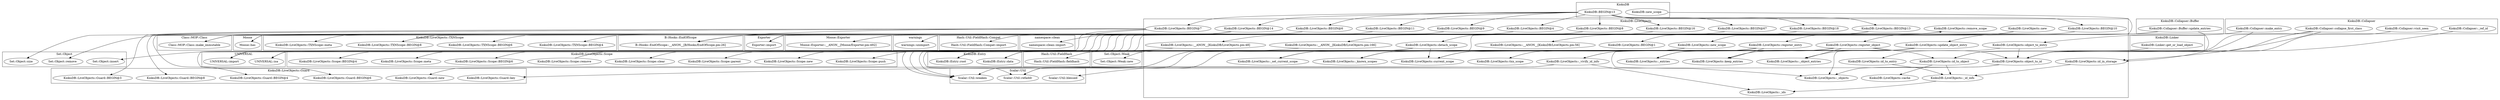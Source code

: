 digraph {
graph [overlap=false]
subgraph cluster_KiokuDB_Linker {
	label="KiokuDB::Linker";
	"KiokuDB::Linker::get_or_load_object";
}
subgraph cluster_KiokuDB_LiveObjects_Guard {
	label="KiokuDB::LiveObjects::Guard";
	"KiokuDB::LiveObjects::Guard::key";
	"KiokuDB::LiveObjects::Guard::BEGIN@3";
	"KiokuDB::LiveObjects::Guard::BEGIN@8";
	"KiokuDB::LiveObjects::Guard::BEGIN@4";
	"KiokuDB::LiveObjects::Guard::new";
	"KiokuDB::LiveObjects::Guard::BEGIN@6";
}
subgraph cluster_Scalar_Util {
	label="Scalar::Util";
	"Scalar::Util::refaddr";
	"Scalar::Util::blessed";
	"Scalar::Util::weaken";
}
subgraph cluster_KiokuDB_Collapser_Buffer {
	label="KiokuDB::Collapser::Buffer";
	"KiokuDB::Collapser::Buffer::update_entries";
}
subgraph cluster_KiokuDB_LiveObjects {
	label="KiokuDB::LiveObjects";
	"KiokuDB::LiveObjects::BEGIN@14";
	"KiokuDB::LiveObjects::BEGIN@9";
	"KiokuDB::LiveObjects::id_to_object";
	"KiokuDB::LiveObjects::_known_scopes";
	"KiokuDB::LiveObjects::BEGIN@16";
	"KiokuDB::LiveObjects::_ids";
	"KiokuDB::LiveObjects::__ANON__[KiokuDB/LiveObjects.pm:166]";
	"KiokuDB::LiveObjects::_set_current_scope";
	"KiokuDB::LiveObjects::remove_scope";
	"KiokuDB::LiveObjects::__ANON__[KiokuDB/LiveObjects.pm:48]";
	"KiokuDB::LiveObjects::BEGIN@4";
	"KiokuDB::LiveObjects::cache";
	"KiokuDB::LiveObjects::_object_entries";
	"KiokuDB::LiveObjects::BEGIN@1";
	"KiokuDB::LiveObjects::_vivify_id_info";
	"KiokuDB::LiveObjects::_entries";
	"KiokuDB::LiveObjects::__ANON__[KiokuDB/LiveObjects.pm:56]";
	"KiokuDB::LiveObjects::keep_entries";
	"KiokuDB::LiveObjects::_id_info";
	"KiokuDB::LiveObjects::register_entry";
	"KiokuDB::LiveObjects::detach_scope";
	"KiokuDB::LiveObjects::id_to_entry";
	"KiokuDB::LiveObjects::new_scope";
	"KiokuDB::LiveObjects::BEGIN@67";
	"KiokuDB::LiveObjects::object_to_entry";
	"KiokuDB::LiveObjects::BEGIN@11";
	"KiokuDB::LiveObjects::id_in_storage";
	"KiokuDB::LiveObjects::BEGIN@10";
	"KiokuDB::LiveObjects::BEGIN@13";
	"KiokuDB::LiveObjects::new";
	"KiokuDB::LiveObjects::register_object";
	"KiokuDB::LiveObjects::BEGIN@7";
	"KiokuDB::LiveObjects::txn_scope";
	"KiokuDB::LiveObjects::BEGIN@8";
	"KiokuDB::LiveObjects::update_object_entry";
	"KiokuDB::LiveObjects::current_scope";
	"KiokuDB::LiveObjects::BEGIN@18";
	"KiokuDB::LiveObjects::_objects";
	"KiokuDB::LiveObjects::BEGIN@6";
	"KiokuDB::LiveObjects::object_to_id";
}
subgraph cluster_UNIVERSAL {
	label="UNIVERSAL";
	"UNIVERSAL::import";
	"UNIVERSAL::isa";
}
subgraph cluster_namespace_clean {
	label="namespace::clean";
	"namespace::clean::import";
}
subgraph cluster_Set_Object {
	label="Set::Object";
	"Set::Object::insert";
	"Set::Object::remove";
	"Set::Object::size";
}
subgraph cluster_warnings {
	label="warnings";
	"warnings::unimport";
}
subgraph cluster_Class_MOP_Class {
	label="Class::MOP::Class";
	"Class::MOP::Class::make_immutable";
}
subgraph cluster_Moose {
	label="Moose";
	"Moose::has";
}
subgraph cluster_KiokuDB_LiveObjects_Scope {
	label="KiokuDB::LiveObjects::Scope";
	"KiokuDB::LiveObjects::Scope::remove";
	"KiokuDB::LiveObjects::Scope::meta";
	"KiokuDB::LiveObjects::Scope::push";
	"KiokuDB::LiveObjects::Scope::new";
	"KiokuDB::LiveObjects::Scope::parent";
	"KiokuDB::LiveObjects::Scope::clear";
	"KiokuDB::LiveObjects::Scope::BEGIN@6";
	"KiokuDB::LiveObjects::Scope::BEGIN@4";
}
subgraph cluster_Exporter {
	label="Exporter";
	"Exporter::import";
}
subgraph cluster_KiokuDB_Collapser {
	label="KiokuDB::Collapser";
	"KiokuDB::Collapser::collapse_first_class";
	"KiokuDB::Collapser::make_entry";
	"KiokuDB::Collapser::visit_seen";
	"KiokuDB::Collapser::_ref_id";
}
subgraph cluster_Hash_Util_FieldHash {
	label="Hash::Util::FieldHash";
	"Hash::Util::FieldHash::fieldhash";
}
subgraph cluster_KiokuDB_Entry {
	label="KiokuDB::Entry";
	"KiokuDB::Entry::root";
	"KiokuDB::Entry::data";
}
subgraph cluster_Hash_Util_FieldHash_Compat {
	label="Hash::Util::FieldHash::Compat";
	"Hash::Util::FieldHash::Compat::import";
}
subgraph cluster_KiokuDB_LiveObjects_TXNScope {
	label="KiokuDB::LiveObjects::TXNScope";
	"KiokuDB::LiveObjects::TXNScope::BEGIN@8";
	"KiokuDB::LiveObjects::TXNScope::meta";
	"KiokuDB::LiveObjects::TXNScope::BEGIN@4";
	"KiokuDB::LiveObjects::TXNScope::BEGIN@6";
}
subgraph cluster_KiokuDB {
	label="KiokuDB";
	"KiokuDB::BEGIN@13";
	"KiokuDB::new_scope";
}
subgraph cluster_Moose_Exporter {
	label="Moose::Exporter";
	"Moose::Exporter::__ANON__[Moose/Exporter.pm:492]";
}
subgraph cluster_B_Hooks_EndOfScope {
	label="B::Hooks::EndOfScope";
	"B::Hooks::EndOfScope::__ANON__[B/Hooks/EndOfScope.pm:26]";
}
subgraph cluster_Set_Object_Weak {
	label="Set::Object::Weak";
	"Set::Object::Weak::new";
}
"KiokuDB::LiveObjects::remove_scope" -> "KiokuDB::LiveObjects::Scope::clear";
"KiokuDB::LiveObjects::register_object" -> "Scalar::Util::blessed";
"KiokuDB::LiveObjects::BEGIN@7" -> "KiokuDB::LiveObjects::Guard::BEGIN@6";
"KiokuDB::BEGIN@13" -> "KiokuDB::LiveObjects::BEGIN@13";
"KiokuDB::LiveObjects::object_to_entry" -> "KiokuDB::LiveObjects::id_to_entry";
"KiokuDB::LiveObjects::new_scope" -> "KiokuDB::LiveObjects::_known_scopes";
"KiokuDB::LiveObjects::remove_scope" -> "KiokuDB::LiveObjects::_known_scopes";
"KiokuDB::BEGIN@13" -> "KiokuDB::LiveObjects::BEGIN@10";
"KiokuDB::LiveObjects::id_to_object" -> "KiokuDB::LiveObjects::cache";
"KiokuDB::LiveObjects::__ANON__[KiokuDB/LiveObjects.pm:166]" -> "Set::Object::Weak::new";
"KiokuDB::LiveObjects::BEGIN@7" -> "KiokuDB::LiveObjects::Guard::BEGIN@3";
"KiokuDB::LiveObjects::register_object" -> "KiokuDB::LiveObjects::Scope::push";
"KiokuDB::LiveObjects::new_scope" -> "KiokuDB::LiveObjects::_set_current_scope";
"KiokuDB::LiveObjects::detach_scope" -> "KiokuDB::LiveObjects::_set_current_scope";
"KiokuDB::LiveObjects::BEGIN@7" -> "UNIVERSAL::import";
"KiokuDB::LiveObjects::BEGIN@13" -> "UNIVERSAL::import";
"KiokuDB::LiveObjects::BEGIN@14" -> "UNIVERSAL::import";
"KiokuDB::LiveObjects::BEGIN@7" -> "KiokuDB::LiveObjects::Guard::BEGIN@8";
"KiokuDB::LiveObjects::new" -> "KiokuDB::LiveObjects::__ANON__[KiokuDB/LiveObjects.pm:166]";
"KiokuDB::LiveObjects::BEGIN@14" -> "Moose::has";
"KiokuDB::LiveObjects::BEGIN@13" -> "Moose::has";
"KiokuDB::LiveObjects::new_scope" -> "Set::Object::insert";
"KiokuDB::LiveObjects::register_entry" -> "KiokuDB::LiveObjects::txn_scope";
"KiokuDB::LiveObjects::Scope::remove" -> "KiokuDB::LiveObjects::remove_scope";
"KiokuDB::LiveObjects::BEGIN@13" -> "KiokuDB::LiveObjects::Scope::meta";
"KiokuDB::BEGIN@13" -> "KiokuDB::LiveObjects::BEGIN@7";
"KiokuDB::Collapser::Buffer::update_entries" -> "KiokuDB::LiveObjects::update_object_entry";
"KiokuDB::LiveObjects::new_scope" -> "KiokuDB::LiveObjects::current_scope";
"KiokuDB::LiveObjects::detach_scope" -> "KiokuDB::LiveObjects::current_scope";
"KiokuDB::LiveObjects::update_object_entry" -> "KiokuDB::LiveObjects::current_scope";
"KiokuDB::LiveObjects::register_object" -> "KiokuDB::LiveObjects::current_scope";
"KiokuDB::LiveObjects::update_object_entry" -> "KiokuDB::LiveObjects::_objects";
"KiokuDB::LiveObjects::object_to_id" -> "KiokuDB::LiveObjects::_objects";
"KiokuDB::LiveObjects::register_object" -> "KiokuDB::LiveObjects::_objects";
"KiokuDB::BEGIN@13" -> "KiokuDB::LiveObjects::BEGIN@67";
"KiokuDB::BEGIN@13" -> "KiokuDB::LiveObjects::BEGIN@14";
"KiokuDB::LiveObjects::remove_scope" -> "KiokuDB::LiveObjects::detach_scope";
"KiokuDB::LiveObjects::BEGIN@18" -> "namespace::clean::import";
"KiokuDB::LiveObjects::_id_info" -> "KiokuDB::LiveObjects::_ids";
"KiokuDB::LiveObjects::_vivify_id_info" -> "KiokuDB::LiveObjects::_ids";
"KiokuDB::LiveObjects::remove_scope" -> "Set::Object::remove";
"KiokuDB::BEGIN@13" -> "KiokuDB::LiveObjects::BEGIN@9";
"KiokuDB::LiveObjects::detach_scope" -> "KiokuDB::LiveObjects::Scope::parent";
"KiokuDB::LiveObjects::BEGIN@7" -> "B::Hooks::EndOfScope::__ANON__[B/Hooks/EndOfScope.pm:26]";
"KiokuDB::LiveObjects::BEGIN@14" -> "B::Hooks::EndOfScope::__ANON__[B/Hooks/EndOfScope.pm:26]";
"KiokuDB::LiveObjects::BEGIN@13" -> "B::Hooks::EndOfScope::__ANON__[B/Hooks/EndOfScope.pm:26]";
"KiokuDB::LiveObjects::BEGIN@4" -> "Moose::Exporter::__ANON__[Moose/Exporter.pm:492]";
"KiokuDB::LiveObjects::BEGIN@16" -> "Moose::Exporter::__ANON__[Moose/Exporter.pm:492]";
"KiokuDB::LiveObjects::BEGIN@13" -> "KiokuDB::LiveObjects::Scope::BEGIN@4";
"KiokuDB::Collapser::make_entry" -> "KiokuDB::LiveObjects::object_to_entry";
"KiokuDB::LiveObjects::register_entry" -> "KiokuDB::LiveObjects::_entries";
"KiokuDB::LiveObjects::update_object_entry" -> "KiokuDB::LiveObjects::_entries";
"KiokuDB::LiveObjects::new_scope" -> "KiokuDB::LiveObjects::Scope::new";
"KiokuDB::LiveObjects::BEGIN@11" -> "Exporter::import";
"KiokuDB::LiveObjects::BEGIN@6" -> "Exporter::import";
"KiokuDB::LiveObjects::BEGIN@9" -> "Exporter::import";
"KiokuDB::LiveObjects::BEGIN@8" -> "Exporter::import";
"KiokuDB::BEGIN@13" -> "KiokuDB::LiveObjects::BEGIN@4";
"KiokuDB::LiveObjects::object_to_id" -> "KiokuDB::LiveObjects::Guard::key";
"KiokuDB::Collapser::Buffer::update_entries" -> "KiokuDB::LiveObjects::object_to_id";
"KiokuDB::Collapser::collapse_first_class" -> "KiokuDB::LiveObjects::object_to_id";
"KiokuDB::LiveObjects::object_to_entry" -> "KiokuDB::LiveObjects::object_to_id";
"KiokuDB::LiveObjects::register_object" -> "KiokuDB::LiveObjects::object_to_id";
"KiokuDB::Collapser::_ref_id" -> "KiokuDB::LiveObjects::object_to_id";
"KiokuDB::Collapser::visit_seen" -> "KiokuDB::LiveObjects::object_to_id";
"KiokuDB::LiveObjects::BEGIN@13" -> "KiokuDB::LiveObjects::Scope::BEGIN@6";
"KiokuDB::BEGIN@13" -> "KiokuDB::LiveObjects::BEGIN@18";
"KiokuDB::LiveObjects::BEGIN@67" -> "warnings::unimport";
"KiokuDB::LiveObjects::register_entry" -> "KiokuDB::LiveObjects::keep_entries";
"KiokuDB::LiveObjects::update_object_entry" -> "KiokuDB::LiveObjects::keep_entries";
"KiokuDB::LiveObjects::register_object" -> "KiokuDB::LiveObjects::keep_entries";
"KiokuDB::Collapser::Buffer::update_entries" -> "KiokuDB::LiveObjects::register_entry";
"KiokuDB::LiveObjects::BEGIN@14" -> "KiokuDB::LiveObjects::TXNScope::meta";
"KiokuDB::BEGIN@13" -> "KiokuDB::LiveObjects::BEGIN@11";
"KiokuDB::BEGIN@13" -> "KiokuDB::LiveObjects::BEGIN@16";
"KiokuDB::LiveObjects::BEGIN@14" -> "Class::MOP::Class::make_immutable";
"KiokuDB::LiveObjects::BEGIN@13" -> "Class::MOP::Class::make_immutable";
"KiokuDB::LiveObjects::_vivify_id_info" -> "Scalar::Util::weaken";
"KiokuDB::LiveObjects::register_entry" -> "Scalar::Util::weaken";
"KiokuDB::LiveObjects::register_object" -> "Scalar::Util::weaken";
"KiokuDB::LiveObjects::update_object_entry" -> "Scalar::Util::weaken";
"KiokuDB::LiveObjects::register_entry" -> "KiokuDB::LiveObjects::_vivify_id_info";
"KiokuDB::LiveObjects::register_object" -> "KiokuDB::LiveObjects::_vivify_id_info";
"KiokuDB::LiveObjects::register_entry" -> "UNIVERSAL::isa";
"KiokuDB::LiveObjects::register_object" -> "UNIVERSAL::isa";
"KiokuDB::LiveObjects::register_entry" -> "KiokuDB::Entry::root";
"KiokuDB::Collapser::collapse_first_class" -> "KiokuDB::LiveObjects::id_to_object";
"KiokuDB::Linker::get_or_load_object" -> "KiokuDB::LiveObjects::id_to_object";
"KiokuDB::LiveObjects::register_object" -> "KiokuDB::LiveObjects::id_to_object";
"KiokuDB::LiveObjects::BEGIN@14" -> "KiokuDB::LiveObjects::TXNScope::BEGIN@6";
"KiokuDB::LiveObjects::BEGIN@14" -> "KiokuDB::LiveObjects::TXNScope::BEGIN@8";
"KiokuDB::LiveObjects::BEGIN@8" -> "Hash::Util::FieldHash::Compat::import";
"KiokuDB::BEGIN@13" -> "KiokuDB::LiveObjects::BEGIN@6";
"KiokuDB::LiveObjects::new" -> "KiokuDB::LiveObjects::__ANON__[KiokuDB/LiveObjects.pm:48]";
"KiokuDB::LiveObjects::BEGIN@10" -> "KiokuDB::LiveObjects::BEGIN@1";
"KiokuDB::LiveObjects::remove_scope" -> "Set::Object::size";
"KiokuDB::LiveObjects::update_object_entry" -> "KiokuDB::Entry::data";
"KiokuDB::LiveObjects::register_object" -> "KiokuDB::Entry::data";
"KiokuDB::LiveObjects::id_in_storage" -> "KiokuDB::LiveObjects::_id_info";
"KiokuDB::LiveObjects::id_to_object" -> "KiokuDB::LiveObjects::_id_info";
"KiokuDB::LiveObjects::id_to_entry" -> "KiokuDB::LiveObjects::_id_info";
"KiokuDB::new_scope" -> "KiokuDB::LiveObjects::new_scope";
"KiokuDB::LiveObjects::detach_scope" -> "Scalar::Util::refaddr";
"KiokuDB::LiveObjects::register_object" -> "Scalar::Util::refaddr";
"KiokuDB::LiveObjects::update_object_entry" -> "Scalar::Util::refaddr";
"KiokuDB::LiveObjects::__ANON__[KiokuDB/LiveObjects.pm:48]" -> "Hash::Util::FieldHash::fieldhash";
"KiokuDB::LiveObjects::BEGIN@14" -> "KiokuDB::LiveObjects::TXNScope::BEGIN@4";
"KiokuDB::Collapser::make_entry" -> "KiokuDB::LiveObjects::id_in_storage";
"KiokuDB::Collapser::collapse_first_class" -> "KiokuDB::LiveObjects::id_in_storage";
"KiokuDB::LiveObjects::_vivify_id_info" -> "KiokuDB::LiveObjects::Guard::new";
"KiokuDB::Collapser::Buffer::update_entries" -> "KiokuDB::LiveObjects::register_object";
"KiokuDB::LiveObjects::update_object_entry" -> "KiokuDB::LiveObjects::_object_entries";
"KiokuDB::LiveObjects::register_object" -> "KiokuDB::LiveObjects::_object_entries";
"KiokuDB::LiveObjects::new" -> "KiokuDB::LiveObjects::__ANON__[KiokuDB/LiveObjects.pm:56]";
"KiokuDB::BEGIN@13" -> "KiokuDB::LiveObjects::BEGIN@8";
"KiokuDB::LiveObjects::BEGIN@7" -> "KiokuDB::LiveObjects::Guard::BEGIN@4";
}
